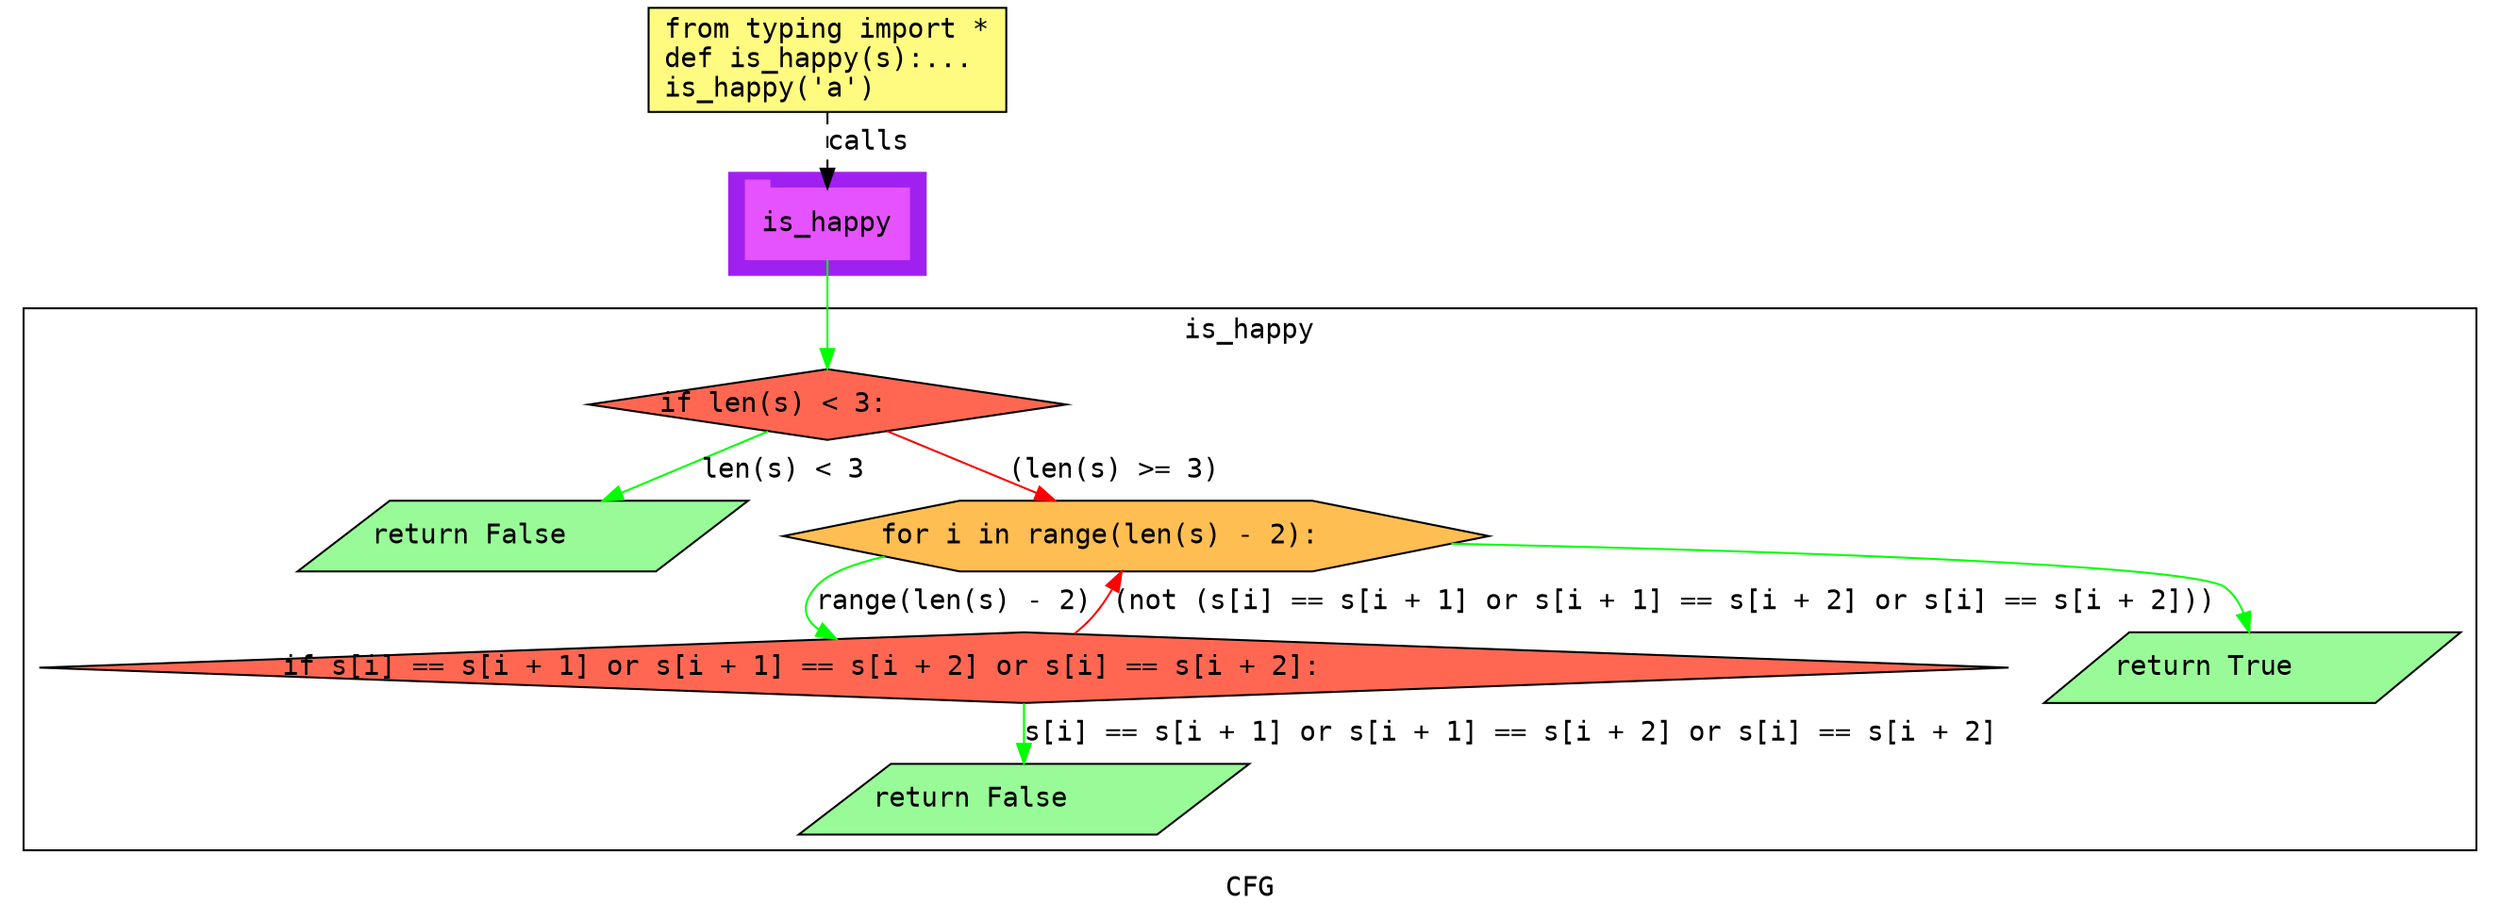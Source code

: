 digraph cluster610CFG {
	graph [bb="0,0,1256,460",
		compound=True,
		fontname="DejaVu Sans Mono",
		label=CFG,
		lheight=0.21,
		lp="628,11.5",
		lwidth=0.35,
		pack=False,
		rankdir=TB,
		ranksep=0.02
	];
	node [fontname="DejaVu Sans Mono",
		label="\N"
	];
	edge [fontname="DejaVu Sans Mono"];
	subgraph cluster_1 {
		graph [bb="365,324,465,376",
			color=purple,
			compound=true,
			fontname="DejaVu Sans Mono",
			label="",
			rankdir=TB,
			ranksep=0.02,
			shape=tab,
			style=filled
		];
		node [fontname="DejaVu Sans Mono"];
		edge [fontname="DejaVu Sans Mono"];
		17	[color="#E552FF",
			height=0.5,
			label=is_happy,
			linenum="[12]",
			pos="415,350",
			shape=tab,
			style=filled,
			width=1.1528];
	}
	subgraph cluster2is_happy {
		graph [bb="8,31,1248,307",
			compound=True,
			fontname="DejaVu Sans Mono",
			label=is_happy,
			lheight=0.21,
			lp="628,295.5",
			lwidth=0.93,
			pack=False,
			rankdir=TB,
			ranksep=0.02
		];
		node [fontname="DejaVu Sans Mono"];
		edge [fontname="DejaVu Sans Mono"];
		subgraph cluster_3 {
			graph [color=purple,
				compound=true,
				fontname="DejaVu Sans Mono",
				label="",
				rankdir=TB,
				ranksep=0.02,
				shape=tab,
				style=filled
			];
			node [fontname="DejaVu Sans Mono"];
			edge [fontname="DejaVu Sans Mono"];
		}
		subgraph cluster_6 {
			graph [color=purple,
				compound=true,
				fontname="DejaVu Sans Mono",
				label="",
				rankdir=TB,
				ranksep=0.02,
				shape=tab,
				style=filled
			];
			node [fontname="DejaVu Sans Mono"];
			edge [fontname="DejaVu Sans Mono"];
		}
		3	[fillcolor="#FF6752",
			height=0.5,
			label="if len(s) < 3:\l",
			linenum="[3]",
			pos="415,258",
			shape=diamond,
			style="filled,solid",
			width=3.3702];
		5	[fillcolor="#98fb98",
			height=0.5,
			label="return False\l",
			linenum="[4]",
			pos="262,191",
			shape=parallelogram,
			style="filled,solid",
			width=3.0706];
		3 -> 5	[color=green,
			label="len(s) < 3",
			lp="393.5,224.5",
			pos="e,302.21,209.08 385.14,244.31 364.25,235.44 335.87,223.38 311.62,213.08"];
		6	[fillcolor="#FFBE52",
			height=0.5,
			label="for i in range(len(s) - 2):\l",
			linenum="[6]",
			pos="570,191",
			shape=hexagon,
			style="filled,solid",
			width=4.9824];
		3 -> 6	[color=red,
			label="(len(s) >= 3)",
			lp="560,224.5",
			pos="e,529.26,209.08 445.25,244.31 466.41,235.44 495.16,223.38 519.73,213.08"];
		10	[fillcolor="#FF6752",
			height=0.5,
			label="if s[i] == s[i + 1] or s[i + 1] == s[i + 2] or s[i] == s[i + 2]:\l",
			linenum="[8]",
			pos="517,124",
			shape=diamond,
			style="filled,solid",
			width=13.915];
		6 -> 10	[color=green,
			label="range(len(s) - 2)",
			lp="473.5,157.5",
			pos="e,412.54,138.26 439.82,180.99 422.83,177.3 409.17,172.16 403,165 395.04,155.76 396.58,148.66 403.7,143.19"];
		11	[fillcolor="#98fb98",
			height=0.5,
			label="return True\l",
			linenum="[10]",
			pos="1138,124",
			shape=parallelogram,
			style="filled,solid",
			width=2.8323];
		6 -> 11	[color=green,
			pos="e,1136,142.03 729.65,187.06 887.3,183.5 1107.2,176.51 1123,165 1127.5,161.76 1130.6,157.03 1132.8,151.94"];
		10 -> 6	[color=red,
			label="(not (s[i] == s[i + 1] or s[i + 1] == s[i + 2] or s[i] == s[i + 2]))",
			lp="838,157.5",
			pos="e,562.36,172.73 539.32,141.22 542.42,143.96 545.42,146.93 548,150 551.47,154.15 554.66,158.92 557.46,163.7"];
		12	[fillcolor="#98fb98",
			height=0.5,
			label="return False\l",
			linenum="[9]",
			pos="517,57",
			shape=parallelogram,
			style="filled,solid",
			width=3.0706];
		10 -> 12	[color=green,
			label="s[i] == s[i + 1] or s[i + 1] == s[i + 2] or s[i] == s[i + 2]",
			lp="765,90.5",
			pos="e,517,75.19 517,105.92 517,99.702 517,92.5 517,85.6"];
	}
	1	[fillcolor="#FFFB81",
		height=0.73611,
		label="from typing import *\ldef is_happy(s):...\lis_happy('a')\l",
		linenum="[1]",
		pos="415,433.5",
		shape=rectangle,
		style="filled,solid",
		width=2.5278];
	1 -> 17	[label=calls,
		lp="436,391.5",
		pos="e,415,368.13 415,406.71 415,397.66 415,387.47 415,378.3",
		style=dashed];
	17 -> 3	[color=green,
		pos="e,415,276.3 415,331.65 415,318.82 415,301.11 415,286.38"];
}
